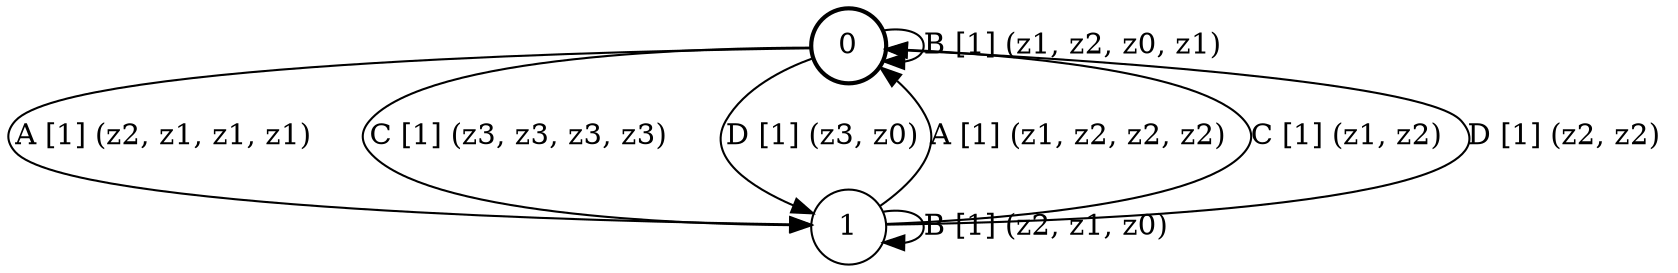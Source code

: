 # generated file, don't try to modify
# command: dot -Tpng <filename> > tree.png
digraph Automaton {
    node [shape = circle];
    0 [style = "bold"];
    0 -> 1 [label = "A [1] (z2, z1, z1, z1) "];
    0 -> 0 [label = "B [1] (z1, z2, z0, z1) "];
    0 -> 1 [label = "C [1] (z3, z3, z3, z3) "];
    0 -> 1 [label = "D [1] (z3, z0) "];
    1 -> 0 [label = "A [1] (z1, z2, z2, z2) "];
    1 -> 1 [label = "B [1] (z2, z1, z0) "];
    1 -> 0 [label = "C [1] (z1, z2) "];
    1 -> 0 [label = "D [1] (z2, z2) "];
}

